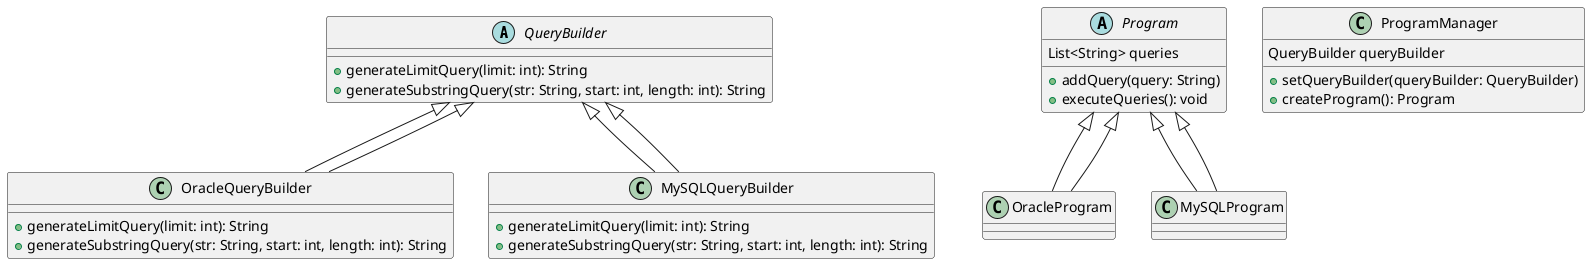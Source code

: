 @startuml
abstract class QueryBuilder {
    + generateLimitQuery(limit: int): String
    + generateSubstringQuery(str: String, start: int, length: int): String
}

class OracleQueryBuilder extends QueryBuilder {
    + generateLimitQuery(limit: int): String
    + generateSubstringQuery(str: String, start: int, length: int): String
}

class MySQLQueryBuilder extends QueryBuilder {
    + generateLimitQuery(limit: int): String
    + generateSubstringQuery(str: String, start: int, length: int): String
}

abstract class Program {
    List<String> queries
    + addQuery(query: String)
    + executeQueries(): void
}

class OracleProgram extends Program {}

class MySQLProgram extends Program {}

class ProgramManager {
    QueryBuilder queryBuilder
    + setQueryBuilder(queryBuilder: QueryBuilder)
    + createProgram(): Program
}

QueryBuilder <|-- OracleQueryBuilder
QueryBuilder <|-- MySQLQueryBuilder
Program <|-- OracleProgram
Program <|-- MySQLProgram
@enduml
